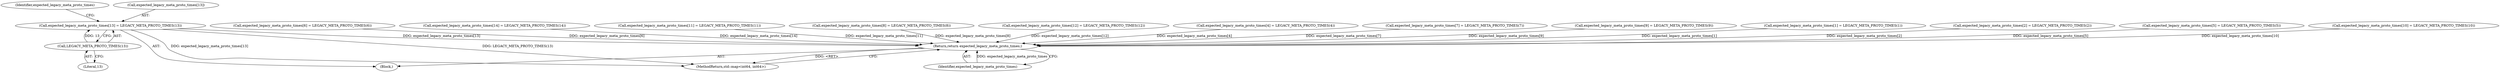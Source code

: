 digraph "1_Chrome_19190765882e272a6a2162c89acdb29110f7e3cf_26@array" {
"1000169" [label="(Call,expected_legacy_meta_proto_times[13] = LEGACY_META_PROTO_TIMES(13))"];
"1000173" [label="(Call,LEGACY_META_PROTO_TIMES(13))"];
"1000181" [label="(Return,return expected_legacy_meta_proto_times;)"];
"1000109" [label="(Call,expected_legacy_meta_proto_times[2] = LEGACY_META_PROTO_TIMES(2))"];
"1000121" [label="(Call,expected_legacy_meta_proto_times[5] = LEGACY_META_PROTO_TIMES(5))"];
"1000151" [label="(Call,expected_legacy_meta_proto_times[10] = LEGACY_META_PROTO_TIMES(10))"];
"1000101" [label="(Block,)"];
"1000127" [label="(Call,expected_legacy_meta_proto_times[6] = LEGACY_META_PROTO_TIMES(6))"];
"1000175" [label="(Call,expected_legacy_meta_proto_times[14] = LEGACY_META_PROTO_TIMES(14))"];
"1000177" [label="(Identifier,expected_legacy_meta_proto_times)"];
"1000157" [label="(Call,expected_legacy_meta_proto_times[11] = LEGACY_META_PROTO_TIMES(11))"];
"1000139" [label="(Call,expected_legacy_meta_proto_times[8] = LEGACY_META_PROTO_TIMES(8))"];
"1000182" [label="(Identifier,expected_legacy_meta_proto_times)"];
"1000163" [label="(Call,expected_legacy_meta_proto_times[12] = LEGACY_META_PROTO_TIMES(12))"];
"1000170" [label="(Call,expected_legacy_meta_proto_times[13])"];
"1000115" [label="(Call,expected_legacy_meta_proto_times[4] = LEGACY_META_PROTO_TIMES(4))"];
"1000173" [label="(Call,LEGACY_META_PROTO_TIMES(13))"];
"1000133" [label="(Call,expected_legacy_meta_proto_times[7] = LEGACY_META_PROTO_TIMES(7))"];
"1000183" [label="(MethodReturn,std::map<int64, int64>)"];
"1000169" [label="(Call,expected_legacy_meta_proto_times[13] = LEGACY_META_PROTO_TIMES(13))"];
"1000145" [label="(Call,expected_legacy_meta_proto_times[9] = LEGACY_META_PROTO_TIMES(9))"];
"1000103" [label="(Call,expected_legacy_meta_proto_times[1] = LEGACY_META_PROTO_TIMES(1))"];
"1000181" [label="(Return,return expected_legacy_meta_proto_times;)"];
"1000174" [label="(Literal,13)"];
"1000169" -> "1000101"  [label="AST: "];
"1000169" -> "1000173"  [label="CFG: "];
"1000170" -> "1000169"  [label="AST: "];
"1000173" -> "1000169"  [label="AST: "];
"1000177" -> "1000169"  [label="CFG: "];
"1000169" -> "1000183"  [label="DDG: expected_legacy_meta_proto_times[13]"];
"1000169" -> "1000183"  [label="DDG: LEGACY_META_PROTO_TIMES(13)"];
"1000173" -> "1000169"  [label="DDG: 13"];
"1000169" -> "1000181"  [label="DDG: expected_legacy_meta_proto_times[13]"];
"1000173" -> "1000174"  [label="CFG: "];
"1000174" -> "1000173"  [label="AST: "];
"1000181" -> "1000101"  [label="AST: "];
"1000181" -> "1000182"  [label="CFG: "];
"1000182" -> "1000181"  [label="AST: "];
"1000183" -> "1000181"  [label="CFG: "];
"1000181" -> "1000183"  [label="DDG: <RET>"];
"1000182" -> "1000181"  [label="DDG: expected_legacy_meta_proto_times"];
"1000163" -> "1000181"  [label="DDG: expected_legacy_meta_proto_times[12]"];
"1000103" -> "1000181"  [label="DDG: expected_legacy_meta_proto_times[1]"];
"1000175" -> "1000181"  [label="DDG: expected_legacy_meta_proto_times[14]"];
"1000109" -> "1000181"  [label="DDG: expected_legacy_meta_proto_times[2]"];
"1000121" -> "1000181"  [label="DDG: expected_legacy_meta_proto_times[5]"];
"1000127" -> "1000181"  [label="DDG: expected_legacy_meta_proto_times[6]"];
"1000145" -> "1000181"  [label="DDG: expected_legacy_meta_proto_times[9]"];
"1000115" -> "1000181"  [label="DDG: expected_legacy_meta_proto_times[4]"];
"1000139" -> "1000181"  [label="DDG: expected_legacy_meta_proto_times[8]"];
"1000151" -> "1000181"  [label="DDG: expected_legacy_meta_proto_times[10]"];
"1000157" -> "1000181"  [label="DDG: expected_legacy_meta_proto_times[11]"];
"1000133" -> "1000181"  [label="DDG: expected_legacy_meta_proto_times[7]"];
}

